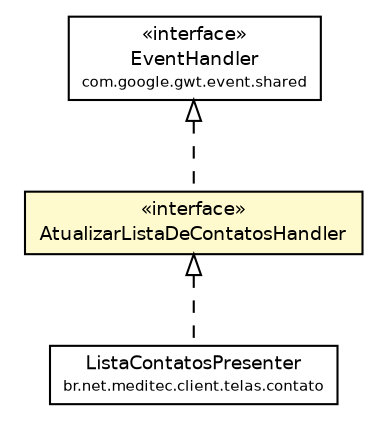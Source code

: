 #!/usr/local/bin/dot
#
# Class diagram 
# Generated by UmlGraph version 4.6 (http://www.spinellis.gr/sw/umlgraph)
#

digraph G {
	edge [fontname="Helvetica",fontsize=10,labelfontname="Helvetica",labelfontsize=10];
	node [fontname="Helvetica",fontsize=10,shape=plaintext];
	// br.net.meditec.client.events.AtualizarListaDeContatosEvent.AtualizarListaDeContatosHandler
	c3308 [label=<<table border="0" cellborder="1" cellspacing="0" cellpadding="2" port="p" bgcolor="lemonChiffon" href="./AtualizarListaDeContatosEvent.AtualizarListaDeContatosHandler.html">
		<tr><td><table border="0" cellspacing="0" cellpadding="1">
			<tr><td> &laquo;interface&raquo; </td></tr>
			<tr><td> AtualizarListaDeContatosHandler </td></tr>
		</table></td></tr>
		</table>>, fontname="Helvetica", fontcolor="black", fontsize=9.0];
	// br.net.meditec.client.telas.contato.ListaContatosPresenter
	c3323 [label=<<table border="0" cellborder="1" cellspacing="0" cellpadding="2" port="p" href="../telas/contato/ListaContatosPresenter.html">
		<tr><td><table border="0" cellspacing="0" cellpadding="1">
			<tr><td> ListaContatosPresenter </td></tr>
			<tr><td><font point-size="7.0"> br.net.meditec.client.telas.contato </font></td></tr>
		</table></td></tr>
		</table>>, fontname="Helvetica", fontcolor="black", fontsize=9.0];
	//br.net.meditec.client.events.AtualizarListaDeContatosEvent.AtualizarListaDeContatosHandler implements com.google.gwt.event.shared.EventHandler
	c3355:p -> c3308:p [dir=back,arrowtail=empty,style=dashed];
	//br.net.meditec.client.telas.contato.ListaContatosPresenter implements br.net.meditec.client.events.AtualizarListaDeContatosEvent.AtualizarListaDeContatosHandler
	c3308:p -> c3323:p [dir=back,arrowtail=empty,style=dashed];
	// com.google.gwt.event.shared.EventHandler
	c3355 [label=<<table border="0" cellborder="1" cellspacing="0" cellpadding="2" port="p" href="http://java.sun.com/j2se/1.4.2/docs/api/com/google/gwt/event/shared/EventHandler.html">
		<tr><td><table border="0" cellspacing="0" cellpadding="1">
			<tr><td> &laquo;interface&raquo; </td></tr>
			<tr><td> EventHandler </td></tr>
			<tr><td><font point-size="7.0"> com.google.gwt.event.shared </font></td></tr>
		</table></td></tr>
		</table>>, fontname="Helvetica", fontcolor="black", fontsize=9.0];
}


